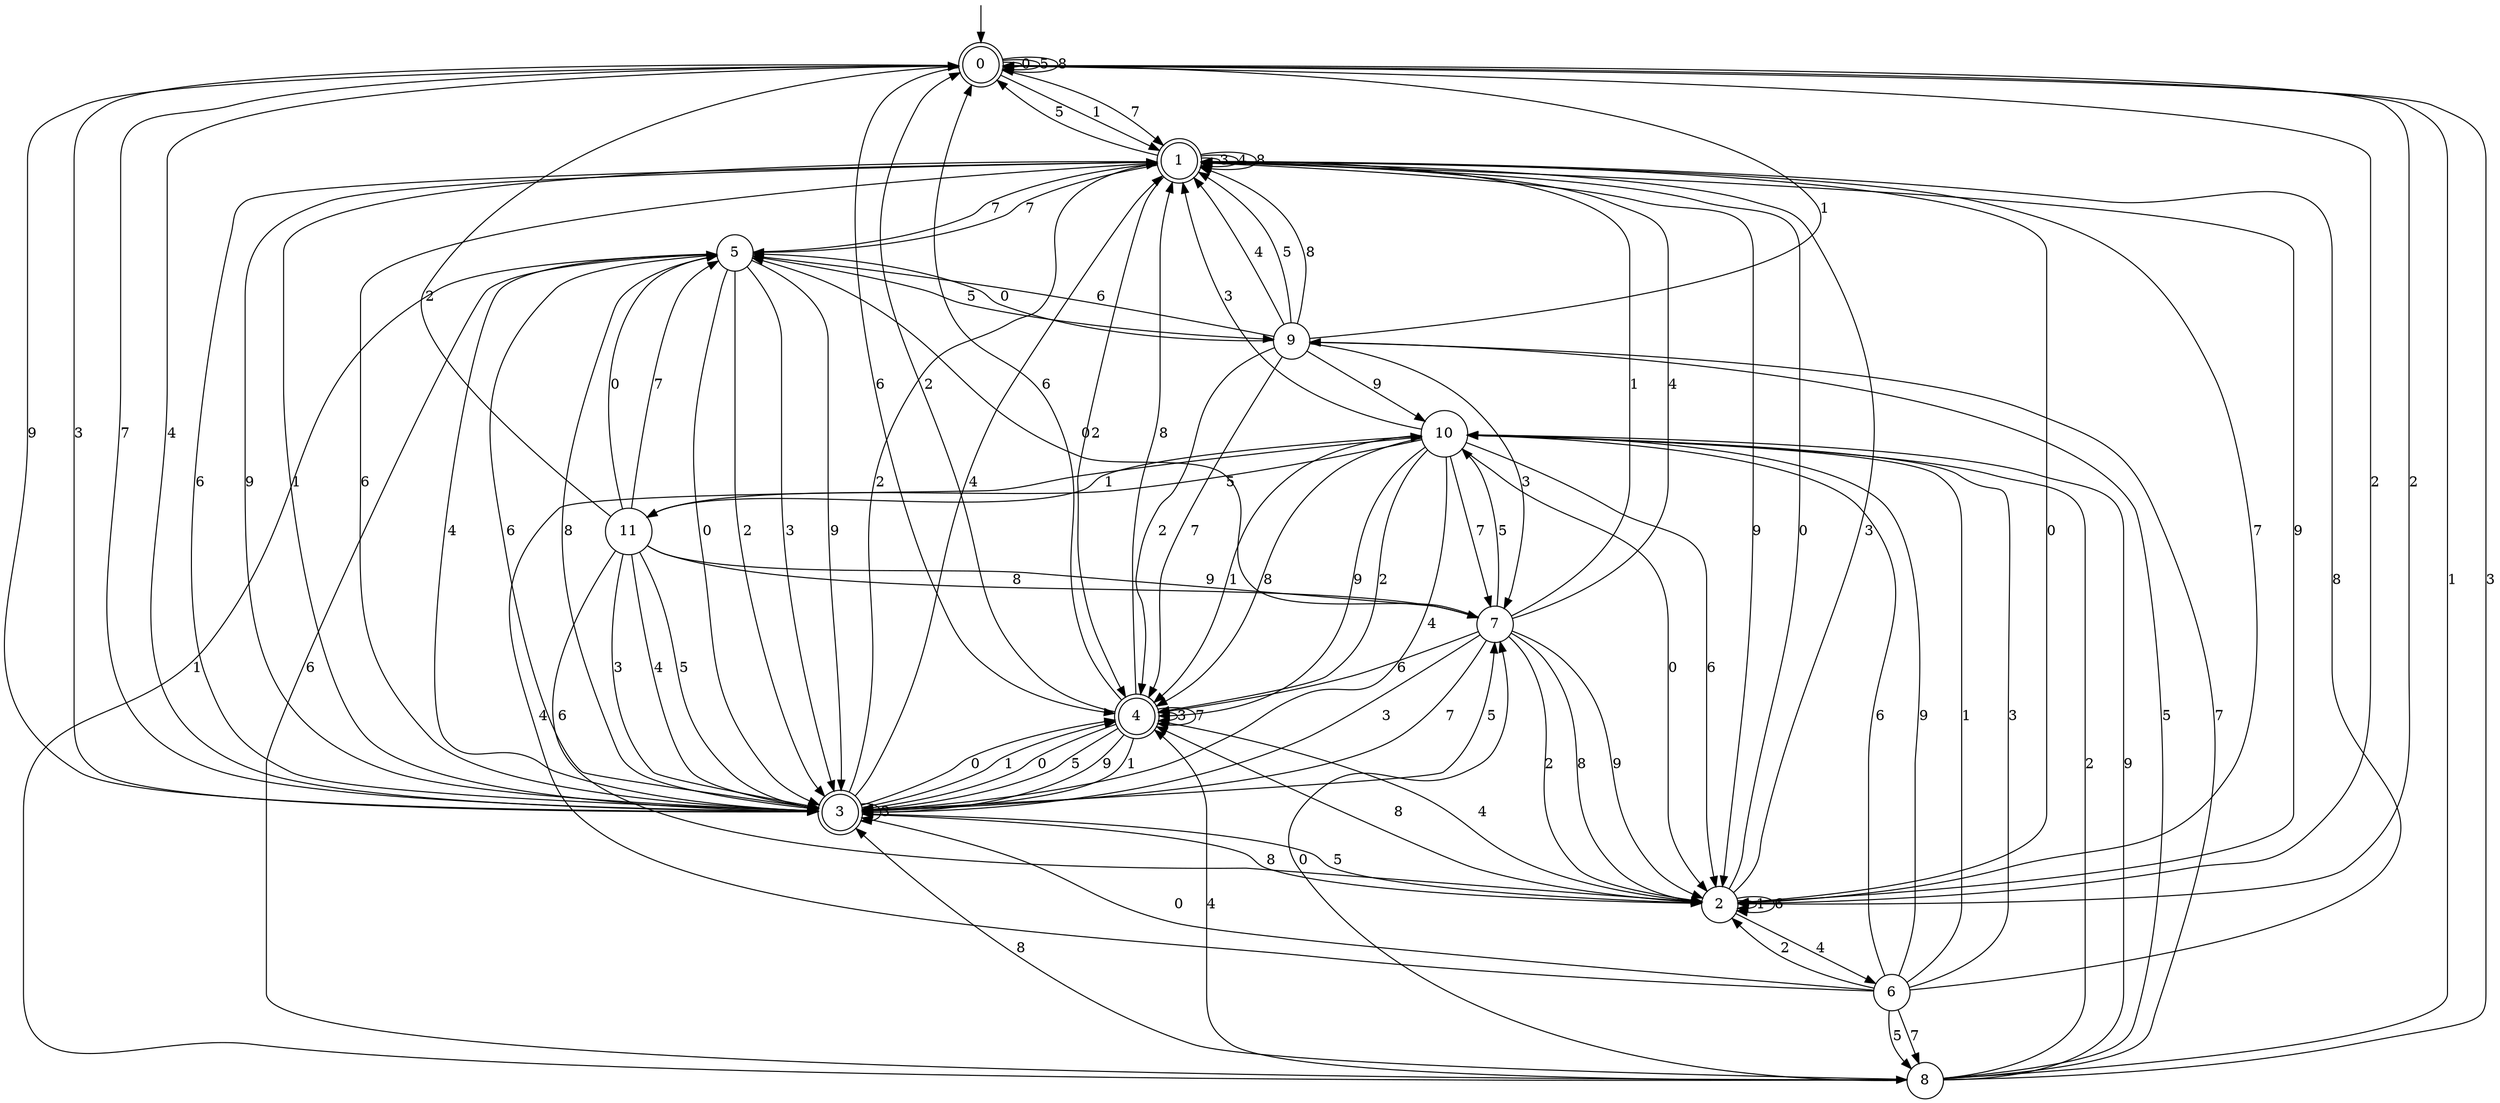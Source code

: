 digraph g {

	s0 [shape="doublecircle" label="0"];
	s1 [shape="doublecircle" label="1"];
	s2 [shape="circle" label="2"];
	s3 [shape="doublecircle" label="3"];
	s4 [shape="doublecircle" label="4"];
	s5 [shape="circle" label="5"];
	s6 [shape="circle" label="6"];
	s7 [shape="circle" label="7"];
	s8 [shape="circle" label="8"];
	s9 [shape="circle" label="9"];
	s10 [shape="circle" label="10"];
	s11 [shape="circle" label="11"];
	s0 -> s0 [label="0"];
	s0 -> s1 [label="1"];
	s0 -> s2 [label="2"];
	s0 -> s3 [label="3"];
	s0 -> s3 [label="4"];
	s0 -> s0 [label="5"];
	s0 -> s4 [label="6"];
	s0 -> s1 [label="7"];
	s0 -> s0 [label="8"];
	s0 -> s3 [label="9"];
	s1 -> s2 [label="0"];
	s1 -> s3 [label="1"];
	s1 -> s4 [label="2"];
	s1 -> s1 [label="3"];
	s1 -> s1 [label="4"];
	s1 -> s0 [label="5"];
	s1 -> s3 [label="6"];
	s1 -> s5 [label="7"];
	s1 -> s1 [label="8"];
	s1 -> s2 [label="9"];
	s2 -> s1 [label="0"];
	s2 -> s2 [label="1"];
	s2 -> s0 [label="2"];
	s2 -> s1 [label="3"];
	s2 -> s6 [label="4"];
	s2 -> s3 [label="5"];
	s2 -> s2 [label="6"];
	s2 -> s1 [label="7"];
	s2 -> s4 [label="8"];
	s2 -> s1 [label="9"];
	s3 -> s4 [label="0"];
	s3 -> s4 [label="1"];
	s3 -> s1 [label="2"];
	s3 -> s3 [label="3"];
	s3 -> s1 [label="4"];
	s3 -> s7 [label="5"];
	s3 -> s1 [label="6"];
	s3 -> s0 [label="7"];
	s3 -> s2 [label="8"];
	s3 -> s1 [label="9"];
	s4 -> s3 [label="0"];
	s4 -> s3 [label="1"];
	s4 -> s0 [label="2"];
	s4 -> s4 [label="3"];
	s4 -> s2 [label="4"];
	s4 -> s3 [label="5"];
	s4 -> s0 [label="6"];
	s4 -> s4 [label="7"];
	s4 -> s1 [label="8"];
	s4 -> s3 [label="9"];
	s5 -> s3 [label="0"];
	s5 -> s8 [label="1"];
	s5 -> s3 [label="2"];
	s5 -> s3 [label="3"];
	s5 -> s3 [label="4"];
	s5 -> s9 [label="5"];
	s5 -> s3 [label="6"];
	s5 -> s1 [label="7"];
	s5 -> s3 [label="8"];
	s5 -> s3 [label="9"];
	s6 -> s3 [label="0"];
	s6 -> s10 [label="1"];
	s6 -> s2 [label="2"];
	s6 -> s10 [label="3"];
	s6 -> s10 [label="4"];
	s6 -> s8 [label="5"];
	s6 -> s10 [label="6"];
	s6 -> s8 [label="7"];
	s6 -> s1 [label="8"];
	s6 -> s10 [label="9"];
	s7 -> s5 [label="0"];
	s7 -> s1 [label="1"];
	s7 -> s2 [label="2"];
	s7 -> s3 [label="3"];
	s7 -> s1 [label="4"];
	s7 -> s10 [label="5"];
	s7 -> s4 [label="6"];
	s7 -> s3 [label="7"];
	s7 -> s2 [label="8"];
	s7 -> s2 [label="9"];
	s8 -> s7 [label="0"];
	s8 -> s0 [label="1"];
	s8 -> s10 [label="2"];
	s8 -> s0 [label="3"];
	s8 -> s4 [label="4"];
	s8 -> s9 [label="5"];
	s8 -> s5 [label="6"];
	s8 -> s9 [label="7"];
	s8 -> s3 [label="8"];
	s8 -> s10 [label="9"];
	s9 -> s5 [label="0"];
	s9 -> s0 [label="1"];
	s9 -> s4 [label="2"];
	s9 -> s7 [label="3"];
	s9 -> s1 [label="4"];
	s9 -> s1 [label="5"];
	s9 -> s5 [label="6"];
	s9 -> s4 [label="7"];
	s9 -> s1 [label="8"];
	s9 -> s10 [label="9"];
	s10 -> s2 [label="0"];
	s10 -> s4 [label="1"];
	s10 -> s4 [label="2"];
	s10 -> s1 [label="3"];
	s10 -> s3 [label="4"];
	s10 -> s11 [label="5"];
	s10 -> s2 [label="6"];
	s10 -> s7 [label="7"];
	s10 -> s4 [label="8"];
	s10 -> s4 [label="9"];
	s11 -> s5 [label="0"];
	s11 -> s10 [label="1"];
	s11 -> s0 [label="2"];
	s11 -> s3 [label="3"];
	s11 -> s3 [label="4"];
	s11 -> s3 [label="5"];
	s11 -> s2 [label="6"];
	s11 -> s5 [label="7"];
	s11 -> s7 [label="8"];
	s11 -> s7 [label="9"];

__start0 [label="" shape="none" width="0" height="0"];
__start0 -> s0;

}
